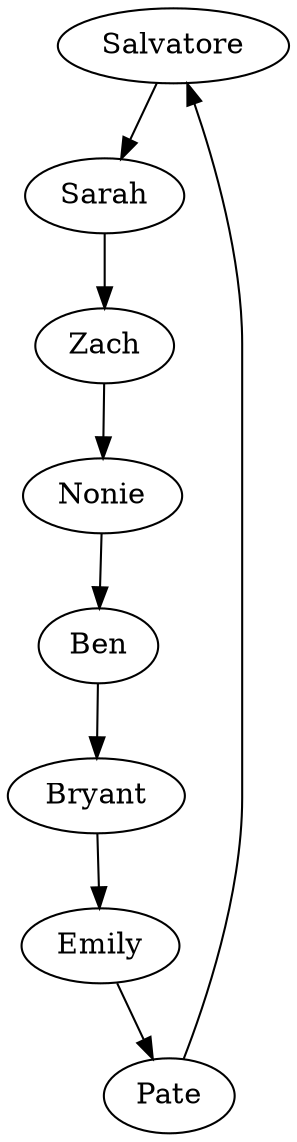 digraph gift_exchange
{
        root=Salvatore;

        Salvatore ->
        Sarah ->
        Zach ->
        Nonie ->
        Ben ->
        Bryant ->
        Emily ->
        Pate ->
        Salvatore;
}
